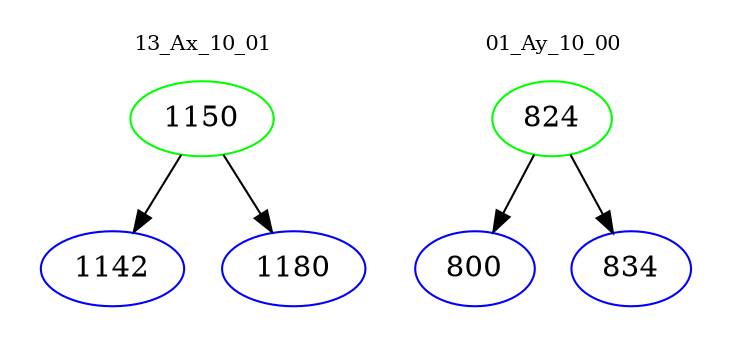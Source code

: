 digraph{
subgraph cluster_0 {
color = white
label = "13_Ax_10_01";
fontsize=10;
T0_1150 [label="1150", color="green"]
T0_1150 -> T0_1142 [color="black"]
T0_1142 [label="1142", color="blue"]
T0_1150 -> T0_1180 [color="black"]
T0_1180 [label="1180", color="blue"]
}
subgraph cluster_1 {
color = white
label = "01_Ay_10_00";
fontsize=10;
T1_824 [label="824", color="green"]
T1_824 -> T1_800 [color="black"]
T1_800 [label="800", color="blue"]
T1_824 -> T1_834 [color="black"]
T1_834 [label="834", color="blue"]
}
}
